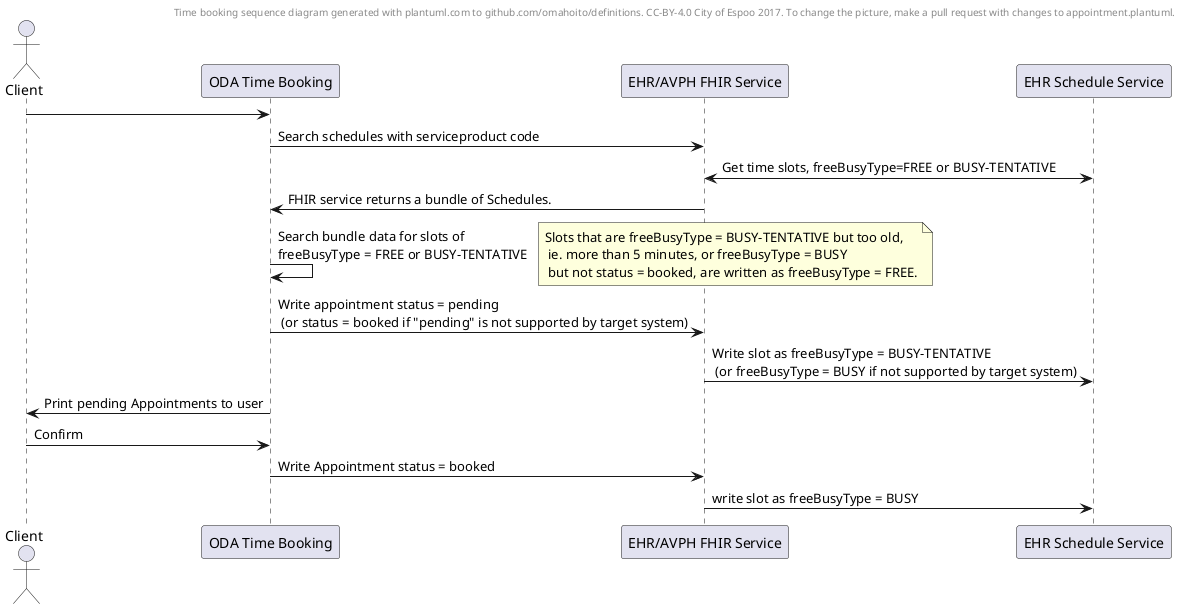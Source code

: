 @startuml
header
Time booking sequence diagram generated with plantuml.com to github.com/omahoito/definitions. \
CC-BY-4.0 City of Espoo 2017. \
To change the picture, make a pull request with changes to appointment.plantuml.
endheader

actor Client
participant "ODA Time Booking" as ODA
participant "EHR/AVPH FHIR Service" as av
participant "EHR Schedule Service" as EHR

Client -> ODA

ODA -> av : Search schedules with serviceproduct code
av <-> EHR : Get time slots, freeBusyType=FREE or BUSY-TENTATIVE
av -> ODA : FHIR service returns a bundle of Schedules.

ODA -> ODA : Search bundle data for slots of \nfreeBusyType = FREE or BUSY-TENTATIVE
note right: Slots that are freeBusyType = BUSY-TENTATIVE but too old,\n\
 ie. more than 5 minutes, or freeBusyType = BUSY \n\
 but not status = booked, are written as freeBusyType = FREE.

ODA -> av : Write appointment status = pending\n\
 (or status = booked if "pending" is not supported by target system)
av -> EHR : Write slot as freeBusyType = BUSY-TENTATIVE\n\
 (or freeBusyType = BUSY if not supported by target system)

ODA -> Client : Print pending Appointments to user
Client -> ODA : Confirm

ODA -> av : Write Appointment status = booked
av -> EHR : write slot as freeBusyType = BUSY

@enduml
